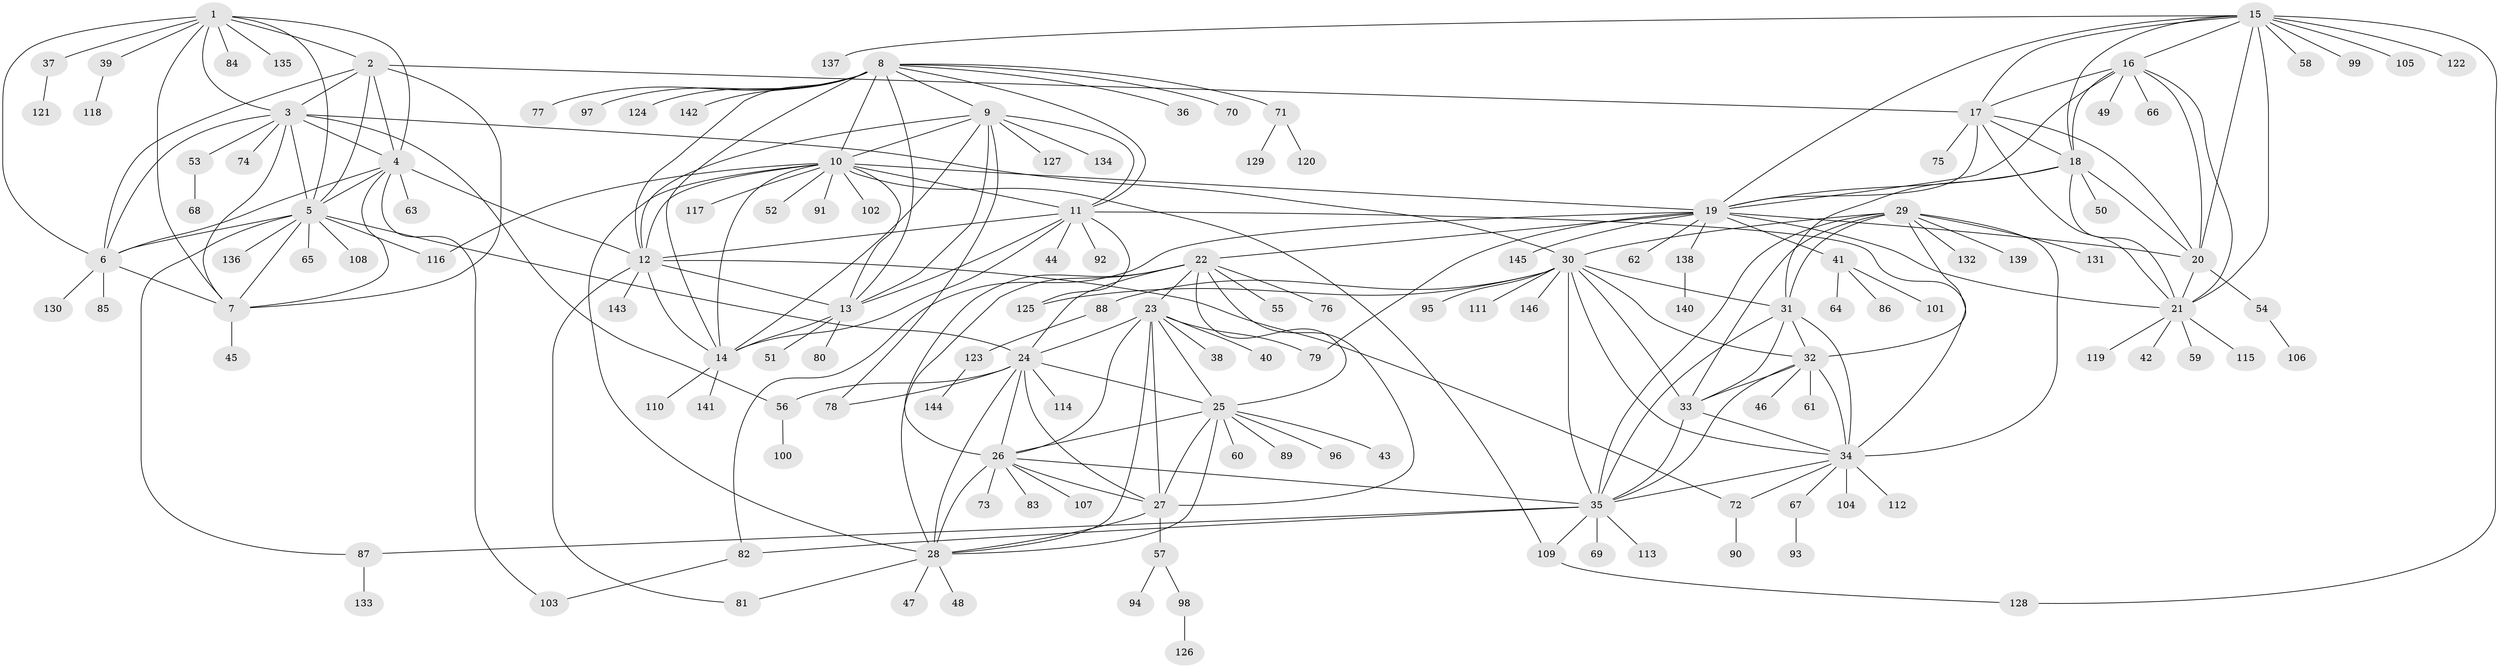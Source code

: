 // coarse degree distribution, {7: 0.06896551724137931, 6: 0.05172413793103448, 9: 0.017241379310344827, 13: 0.017241379310344827, 4: 0.034482758620689655, 17: 0.017241379310344827, 10: 0.017241379310344827, 5: 0.017241379310344827, 1: 0.7241379310344828, 2: 0.034482758620689655}
// Generated by graph-tools (version 1.1) at 2025/19/03/04/25 18:19:44]
// undirected, 146 vertices, 238 edges
graph export_dot {
graph [start="1"]
  node [color=gray90,style=filled];
  1;
  2;
  3;
  4;
  5;
  6;
  7;
  8;
  9;
  10;
  11;
  12;
  13;
  14;
  15;
  16;
  17;
  18;
  19;
  20;
  21;
  22;
  23;
  24;
  25;
  26;
  27;
  28;
  29;
  30;
  31;
  32;
  33;
  34;
  35;
  36;
  37;
  38;
  39;
  40;
  41;
  42;
  43;
  44;
  45;
  46;
  47;
  48;
  49;
  50;
  51;
  52;
  53;
  54;
  55;
  56;
  57;
  58;
  59;
  60;
  61;
  62;
  63;
  64;
  65;
  66;
  67;
  68;
  69;
  70;
  71;
  72;
  73;
  74;
  75;
  76;
  77;
  78;
  79;
  80;
  81;
  82;
  83;
  84;
  85;
  86;
  87;
  88;
  89;
  90;
  91;
  92;
  93;
  94;
  95;
  96;
  97;
  98;
  99;
  100;
  101;
  102;
  103;
  104;
  105;
  106;
  107;
  108;
  109;
  110;
  111;
  112;
  113;
  114;
  115;
  116;
  117;
  118;
  119;
  120;
  121;
  122;
  123;
  124;
  125;
  126;
  127;
  128;
  129;
  130;
  131;
  132;
  133;
  134;
  135;
  136;
  137;
  138;
  139;
  140;
  141;
  142;
  143;
  144;
  145;
  146;
  1 -- 2;
  1 -- 3;
  1 -- 4;
  1 -- 5;
  1 -- 6;
  1 -- 7;
  1 -- 37;
  1 -- 39;
  1 -- 84;
  1 -- 135;
  2 -- 3;
  2 -- 4;
  2 -- 5;
  2 -- 6;
  2 -- 7;
  2 -- 17;
  3 -- 4;
  3 -- 5;
  3 -- 6;
  3 -- 7;
  3 -- 30;
  3 -- 53;
  3 -- 56;
  3 -- 74;
  4 -- 5;
  4 -- 6;
  4 -- 7;
  4 -- 12;
  4 -- 63;
  4 -- 103;
  5 -- 6;
  5 -- 7;
  5 -- 24;
  5 -- 65;
  5 -- 87;
  5 -- 108;
  5 -- 116;
  5 -- 136;
  6 -- 7;
  6 -- 85;
  6 -- 130;
  7 -- 45;
  8 -- 9;
  8 -- 10;
  8 -- 11;
  8 -- 12;
  8 -- 13;
  8 -- 14;
  8 -- 36;
  8 -- 70;
  8 -- 71;
  8 -- 77;
  8 -- 97;
  8 -- 124;
  8 -- 142;
  9 -- 10;
  9 -- 11;
  9 -- 12;
  9 -- 13;
  9 -- 14;
  9 -- 78;
  9 -- 127;
  9 -- 134;
  10 -- 11;
  10 -- 12;
  10 -- 13;
  10 -- 14;
  10 -- 19;
  10 -- 28;
  10 -- 52;
  10 -- 91;
  10 -- 102;
  10 -- 109;
  10 -- 116;
  10 -- 117;
  11 -- 12;
  11 -- 13;
  11 -- 14;
  11 -- 34;
  11 -- 44;
  11 -- 92;
  11 -- 125;
  12 -- 13;
  12 -- 14;
  12 -- 72;
  12 -- 81;
  12 -- 143;
  13 -- 14;
  13 -- 51;
  13 -- 80;
  14 -- 110;
  14 -- 141;
  15 -- 16;
  15 -- 17;
  15 -- 18;
  15 -- 19;
  15 -- 20;
  15 -- 21;
  15 -- 58;
  15 -- 99;
  15 -- 105;
  15 -- 122;
  15 -- 128;
  15 -- 137;
  16 -- 17;
  16 -- 18;
  16 -- 19;
  16 -- 20;
  16 -- 21;
  16 -- 49;
  16 -- 66;
  17 -- 18;
  17 -- 19;
  17 -- 20;
  17 -- 21;
  17 -- 75;
  18 -- 19;
  18 -- 20;
  18 -- 21;
  18 -- 31;
  18 -- 50;
  19 -- 20;
  19 -- 21;
  19 -- 22;
  19 -- 41;
  19 -- 62;
  19 -- 79;
  19 -- 82;
  19 -- 138;
  19 -- 145;
  20 -- 21;
  20 -- 54;
  21 -- 42;
  21 -- 59;
  21 -- 115;
  21 -- 119;
  22 -- 23;
  22 -- 24;
  22 -- 25;
  22 -- 26;
  22 -- 27;
  22 -- 28;
  22 -- 55;
  22 -- 76;
  23 -- 24;
  23 -- 25;
  23 -- 26;
  23 -- 27;
  23 -- 28;
  23 -- 38;
  23 -- 40;
  23 -- 79;
  24 -- 25;
  24 -- 26;
  24 -- 27;
  24 -- 28;
  24 -- 56;
  24 -- 78;
  24 -- 114;
  25 -- 26;
  25 -- 27;
  25 -- 28;
  25 -- 43;
  25 -- 60;
  25 -- 89;
  25 -- 96;
  26 -- 27;
  26 -- 28;
  26 -- 35;
  26 -- 73;
  26 -- 83;
  26 -- 107;
  27 -- 28;
  27 -- 57;
  28 -- 47;
  28 -- 48;
  28 -- 81;
  29 -- 30;
  29 -- 31;
  29 -- 32;
  29 -- 33;
  29 -- 34;
  29 -- 35;
  29 -- 131;
  29 -- 132;
  29 -- 139;
  30 -- 31;
  30 -- 32;
  30 -- 33;
  30 -- 34;
  30 -- 35;
  30 -- 88;
  30 -- 95;
  30 -- 111;
  30 -- 125;
  30 -- 146;
  31 -- 32;
  31 -- 33;
  31 -- 34;
  31 -- 35;
  32 -- 33;
  32 -- 34;
  32 -- 35;
  32 -- 46;
  32 -- 61;
  33 -- 34;
  33 -- 35;
  34 -- 35;
  34 -- 67;
  34 -- 72;
  34 -- 104;
  34 -- 112;
  35 -- 69;
  35 -- 82;
  35 -- 87;
  35 -- 109;
  35 -- 113;
  37 -- 121;
  39 -- 118;
  41 -- 64;
  41 -- 86;
  41 -- 101;
  53 -- 68;
  54 -- 106;
  56 -- 100;
  57 -- 94;
  57 -- 98;
  67 -- 93;
  71 -- 120;
  71 -- 129;
  72 -- 90;
  82 -- 103;
  87 -- 133;
  88 -- 123;
  98 -- 126;
  109 -- 128;
  123 -- 144;
  138 -- 140;
}
